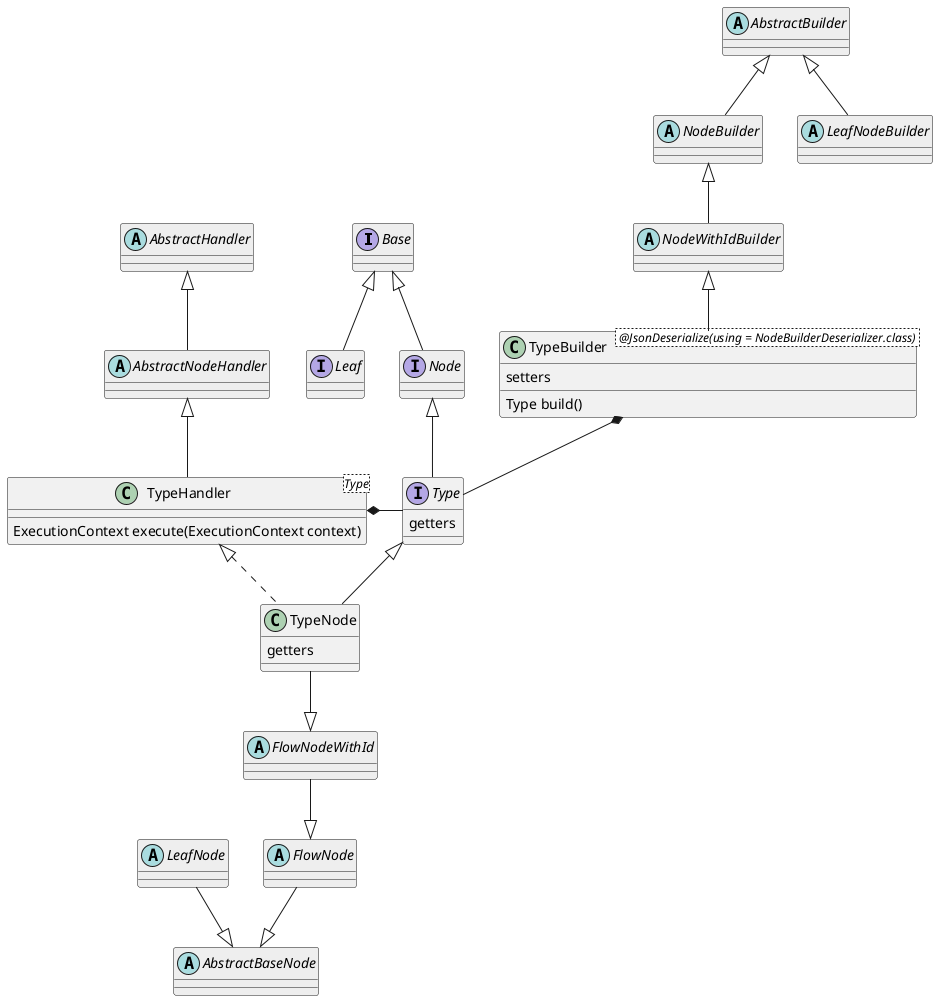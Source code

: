 @startuml

interface Base #EEE {
}
interface Leaf #EEE {
}
interface Node #EEE {
}
interface Type {
    getters
}

Base <|-down- Leaf
Base <|-down- Node
Node <|-down- Type
Type <|-- TypeNode

abstract class AbstractBaseNode #EEE
abstract class FlowNode #EEE
abstract class LeafNode #EEE
abstract class FlowNodeWithId #EEE
class TypeNode {
    getters
}

AbstractBaseNode <|-up- FlowNode
AbstractBaseNode <|-up- LeafNode
FlowNode <|-up- FlowNodeWithId
FlowNodeWithId <|-up- TypeNode



abstract class AbstractBuilder #EEE
abstract class NodeBuilder #EEE
abstract class LeafNodeBuilder #EEE
abstract class NodeWithIdBuilder #EEE
class TypeBuilder < @JsonDeserialize(using = NodeBuilderDeserializer.class) > {
    setters
    Type build()
}

TypeBuilder *-- Type
AbstractBuilder <|-- LeafNodeBuilder
AbstractBuilder <|-- NodeBuilder
NodeBuilder <|-- NodeWithIdBuilder
NodeWithIdBuilder <|-down- TypeBuilder


abstract class AbstractHandler #EEE
abstract class AbstractNodeHandler #EEE extends AbstractHandler

class TypeHandler<Type> extends AbstractNodeHandler {
    ExecutionContext execute(ExecutionContext context)
}

TypeHandler *- Type
TypeHandler <|.. TypeNode

@enduml
